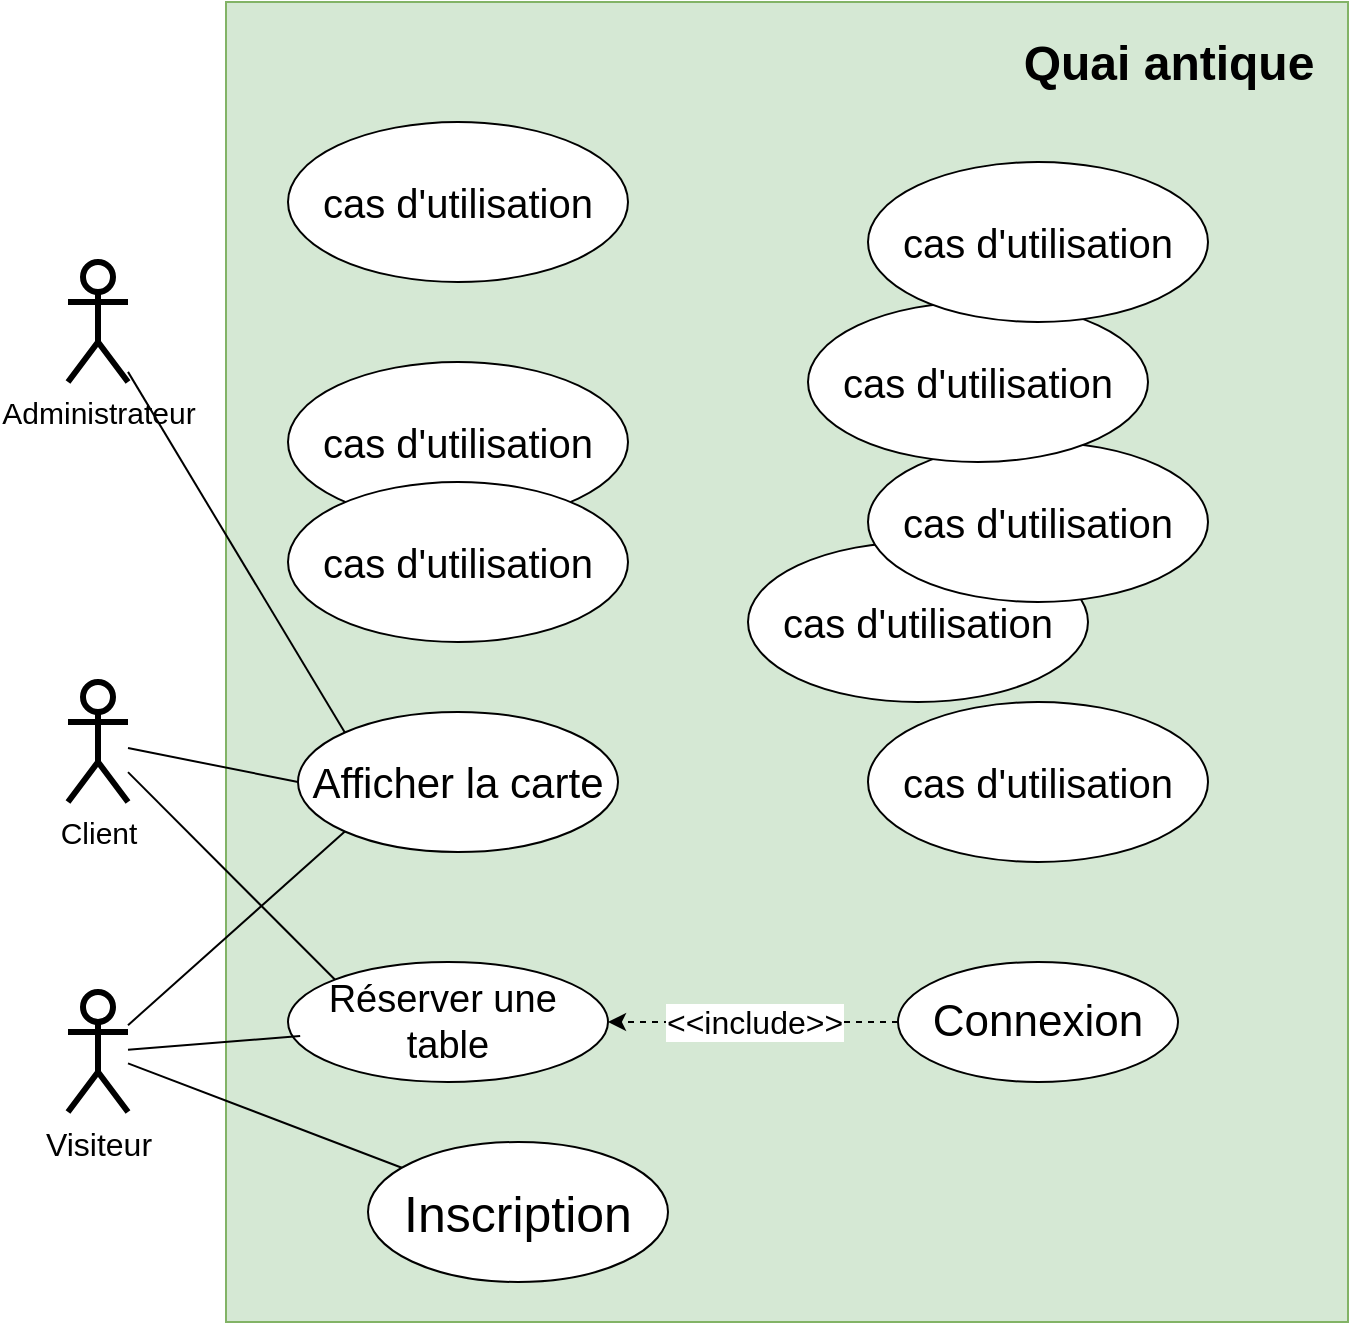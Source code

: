 <mxfile version="24.7.12">
  <diagram name="Page-1" id="jlt8fodOVv4K1a1jERJl">
    <mxGraphModel dx="1037" dy="625" grid="1" gridSize="10" guides="1" tooltips="1" connect="1" arrows="1" fold="1" page="1" pageScale="1" pageWidth="827" pageHeight="1169" math="0" shadow="0">
      <root>
        <mxCell id="0" />
        <mxCell id="1" parent="0" />
        <mxCell id="Hi3eLZHkq1opFxPA8Br6-1" value="&lt;br&gt;&lt;div&gt;&lt;br/&gt;&lt;/div&gt;" style="rounded=0;whiteSpace=wrap;html=1;fillColor=#d5e8d4;strokeColor=#82b366;" vertex="1" parent="1">
          <mxGeometry x="169" width="561" height="660" as="geometry" />
        </mxCell>
        <mxCell id="Hi3eLZHkq1opFxPA8Br6-2" value="Quai antique" style="text;strokeColor=none;fillColor=none;html=1;fontSize=24;fontStyle=1;verticalAlign=middle;align=center;" vertex="1" parent="1">
          <mxGeometry x="560" y="11" width="160" height="40" as="geometry" />
        </mxCell>
        <mxCell id="Hi3eLZHkq1opFxPA8Br6-3" value="&lt;font style=&quot;font-size: 25px;&quot;&gt;Inscription&lt;/font&gt;" style="ellipse;whiteSpace=wrap;html=1;" vertex="1" parent="1">
          <mxGeometry x="240" y="570" width="150" height="70" as="geometry" />
        </mxCell>
        <mxCell id="Hi3eLZHkq1opFxPA8Br6-21" style="rounded=0;orthogonalLoop=1;jettySize=auto;html=1;entryX=0;entryY=0;entryDx=0;entryDy=0;endArrow=none;endFill=0;" edge="1" parent="1" source="Hi3eLZHkq1opFxPA8Br6-4" target="Hi3eLZHkq1opFxPA8Br6-11">
          <mxGeometry relative="1" as="geometry" />
        </mxCell>
        <mxCell id="Hi3eLZHkq1opFxPA8Br6-24" style="rounded=0;orthogonalLoop=1;jettySize=auto;html=1;entryX=0;entryY=0.5;entryDx=0;entryDy=0;endArrow=none;endFill=0;" edge="1" parent="1" source="Hi3eLZHkq1opFxPA8Br6-4" target="Hi3eLZHkq1opFxPA8Br6-9">
          <mxGeometry relative="1" as="geometry" />
        </mxCell>
        <mxCell id="Hi3eLZHkq1opFxPA8Br6-4" value="&lt;font style=&quot;font-size: 15px;&quot;&gt;Client &lt;/font&gt;" style="shape=umlActor;verticalLabelPosition=bottom;verticalAlign=top;html=1;outlineConnect=0;strokeWidth=3;" vertex="1" parent="1">
          <mxGeometry x="90" y="340" width="30" height="60" as="geometry" />
        </mxCell>
        <mxCell id="Hi3eLZHkq1opFxPA8Br6-26" style="rounded=0;orthogonalLoop=1;jettySize=auto;html=1;entryX=0;entryY=0;entryDx=0;entryDy=0;endArrow=none;endFill=0;" edge="1" parent="1" source="Hi3eLZHkq1opFxPA8Br6-5" target="Hi3eLZHkq1opFxPA8Br6-9">
          <mxGeometry relative="1" as="geometry" />
        </mxCell>
        <mxCell id="Hi3eLZHkq1opFxPA8Br6-5" value="&lt;font style=&quot;font-size: 15px;&quot;&gt;Administrateur&lt;/font&gt;" style="shape=umlActor;verticalLabelPosition=bottom;verticalAlign=top;html=1;outlineConnect=0;strokeWidth=3;" vertex="1" parent="1">
          <mxGeometry x="90" y="130" width="30" height="60" as="geometry" />
        </mxCell>
        <mxCell id="Hi3eLZHkq1opFxPA8Br6-19" style="rounded=0;orthogonalLoop=1;jettySize=auto;html=1;endArrow=none;endFill=0;" edge="1" parent="1" source="Hi3eLZHkq1opFxPA8Br6-6" target="Hi3eLZHkq1opFxPA8Br6-3">
          <mxGeometry relative="1" as="geometry" />
        </mxCell>
        <mxCell id="Hi3eLZHkq1opFxPA8Br6-25" style="rounded=0;orthogonalLoop=1;jettySize=auto;html=1;entryX=0;entryY=1;entryDx=0;entryDy=0;endArrow=none;endFill=0;" edge="1" parent="1" source="Hi3eLZHkq1opFxPA8Br6-6" target="Hi3eLZHkq1opFxPA8Br6-9">
          <mxGeometry relative="1" as="geometry" />
        </mxCell>
        <mxCell id="Hi3eLZHkq1opFxPA8Br6-6" value="&lt;font style=&quot;font-size: 16px;&quot;&gt;Visiteur&lt;/font&gt;" style="shape=umlActor;verticalLabelPosition=bottom;verticalAlign=top;html=1;outlineConnect=0;strokeWidth=3;" vertex="1" parent="1">
          <mxGeometry x="90" y="495" width="30" height="60" as="geometry" />
        </mxCell>
        <mxCell id="Hi3eLZHkq1opFxPA8Br6-7" value="&lt;font style=&quot;font-size: 20px;&quot;&gt;cas d&#39;utilisation&lt;/font&gt;" style="ellipse;whiteSpace=wrap;html=1;" vertex="1" parent="1">
          <mxGeometry x="200" y="60" width="170" height="80" as="geometry" />
        </mxCell>
        <mxCell id="Hi3eLZHkq1opFxPA8Br6-8" value="&lt;font style=&quot;font-size: 20px;&quot;&gt;cas d&#39;utilisation&lt;/font&gt;" style="ellipse;whiteSpace=wrap;html=1;" vertex="1" parent="1">
          <mxGeometry x="200" y="180" width="170" height="80" as="geometry" />
        </mxCell>
        <mxCell id="Hi3eLZHkq1opFxPA8Br6-9" value="&lt;font style=&quot;font-size: 21px;&quot;&gt;Afficher la carte&lt;font style=&quot;font-size: 21px;&quot;&gt;&lt;br&gt;&lt;/font&gt;&lt;/font&gt;" style="ellipse;whiteSpace=wrap;html=1;" vertex="1" parent="1">
          <mxGeometry x="205" y="355" width="160" height="70" as="geometry" />
        </mxCell>
        <mxCell id="Hi3eLZHkq1opFxPA8Br6-23" value="&lt;font style=&quot;font-size: 16px;&quot;&gt;&amp;lt;&amp;lt;include&amp;gt;&amp;gt;&lt;/font&gt;" style="rounded=0;orthogonalLoop=1;jettySize=auto;html=1;endArrow=classic;endFill=1;dashed=1;" edge="1" parent="1" source="Hi3eLZHkq1opFxPA8Br6-10" target="Hi3eLZHkq1opFxPA8Br6-11">
          <mxGeometry relative="1" as="geometry" />
        </mxCell>
        <mxCell id="Hi3eLZHkq1opFxPA8Br6-10" value="&lt;font style=&quot;font-size: 22px;&quot;&gt;Connexion&lt;/font&gt;" style="ellipse;whiteSpace=wrap;html=1;" vertex="1" parent="1">
          <mxGeometry x="505" y="480" width="140" height="60" as="geometry" />
        </mxCell>
        <mxCell id="Hi3eLZHkq1opFxPA8Br6-11" value="&lt;div&gt;&lt;font style=&quot;font-size: 19px;&quot;&gt;Réserver une&amp;nbsp;&lt;/font&gt;&lt;/div&gt;&lt;div&gt;&lt;font style=&quot;font-size: 19px;&quot;&gt;table&lt;/font&gt;&lt;/div&gt;" style="ellipse;whiteSpace=wrap;html=1;" vertex="1" parent="1">
          <mxGeometry x="200" y="480" width="160" height="60" as="geometry" />
        </mxCell>
        <mxCell id="Hi3eLZHkq1opFxPA8Br6-12" value="&lt;font style=&quot;font-size: 20px;&quot;&gt;cas d&#39;utilisation&lt;/font&gt;" style="ellipse;whiteSpace=wrap;html=1;" vertex="1" parent="1">
          <mxGeometry x="490" y="350" width="170" height="80" as="geometry" />
        </mxCell>
        <mxCell id="Hi3eLZHkq1opFxPA8Br6-13" value="&lt;font style=&quot;font-size: 20px;&quot;&gt;cas d&#39;utilisation&lt;/font&gt;" style="ellipse;whiteSpace=wrap;html=1;" vertex="1" parent="1">
          <mxGeometry x="200" y="240" width="170" height="80" as="geometry" />
        </mxCell>
        <mxCell id="Hi3eLZHkq1opFxPA8Br6-14" value="&lt;font style=&quot;font-size: 20px;&quot;&gt;cas d&#39;utilisation&lt;/font&gt;" style="ellipse;whiteSpace=wrap;html=1;" vertex="1" parent="1">
          <mxGeometry x="430" y="270" width="170" height="80" as="geometry" />
        </mxCell>
        <mxCell id="Hi3eLZHkq1opFxPA8Br6-15" value="&lt;font style=&quot;font-size: 20px;&quot;&gt;cas d&#39;utilisation&lt;/font&gt;" style="ellipse;whiteSpace=wrap;html=1;" vertex="1" parent="1">
          <mxGeometry x="490" y="220" width="170" height="80" as="geometry" />
        </mxCell>
        <mxCell id="Hi3eLZHkq1opFxPA8Br6-16" value="&lt;font style=&quot;font-size: 20px;&quot;&gt;cas d&#39;utilisation&lt;/font&gt;" style="ellipse;whiteSpace=wrap;html=1;" vertex="1" parent="1">
          <mxGeometry x="460" y="150" width="170" height="80" as="geometry" />
        </mxCell>
        <mxCell id="Hi3eLZHkq1opFxPA8Br6-17" value="&lt;font style=&quot;font-size: 20px;&quot;&gt;cas d&#39;utilisation&lt;/font&gt;" style="ellipse;whiteSpace=wrap;html=1;" vertex="1" parent="1">
          <mxGeometry x="490" y="80" width="170" height="80" as="geometry" />
        </mxCell>
        <mxCell id="Hi3eLZHkq1opFxPA8Br6-20" style="rounded=0;orthogonalLoop=1;jettySize=auto;html=1;entryX=0.038;entryY=0.617;entryDx=0;entryDy=0;entryPerimeter=0;endArrow=none;endFill=0;" edge="1" parent="1" source="Hi3eLZHkq1opFxPA8Br6-6" target="Hi3eLZHkq1opFxPA8Br6-11">
          <mxGeometry relative="1" as="geometry" />
        </mxCell>
      </root>
    </mxGraphModel>
  </diagram>
</mxfile>
